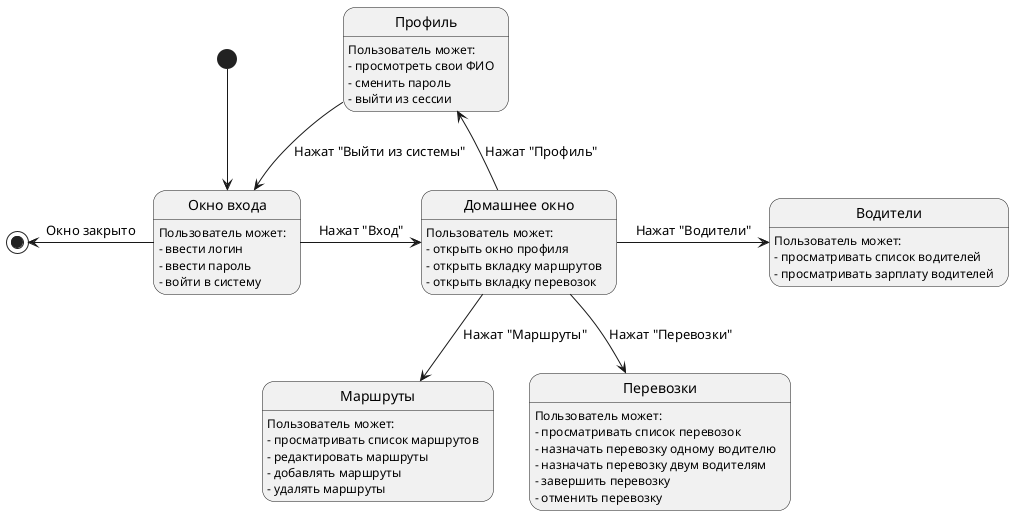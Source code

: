 @startuml

state "Окно входа" as login
state "Домашнее окно" as home
state "Профиль" as profile
state "Маршруты" as routes
state "Перевозки" as transps
state "Водители" as drivers

login : Пользователь может:
login : - ввести логин
login : - ввести пароль
login : - войти в систему

profile : Пользователь может:
profile : - просмотреть свои ФИО
profile : - сменить пароль
profile : - выйти из сессии

home : Пользователь может:
home : - открыть окно профиля
home : - открыть вкладку маршрутов
home : - открыть вкладку перевозок

routes : Пользователь может:
routes : - просматривать список маршрутов
routes : - редактировать маршруты
routes : - добавлять маршруты
routes : - удалять маршруты

transps : Пользователь может:
transps : - просматривать список перевозок
transps : - назначать перевозку одному водителю
transps : - назначать перевозку двум водителям
transps : - завершить перевозку
transps : - отменить перевозку

drivers : Пользователь может:
drivers : - просматривать список водителей
drivers : - просматривать зарплату водителей

[*] -down-> login
login -right-> home : Нажат "Вход"
home -up-> profile : Нажат "Профиль"
home -down-> routes : Нажат "Маршруты"
home -right-> drivers : Нажат "Водители"
home --> transps : Нажат "Перевозки"
profile --> login : Нажат "Выйти из системы"
login -left-> [*] : Окно закрыто

@enduml
